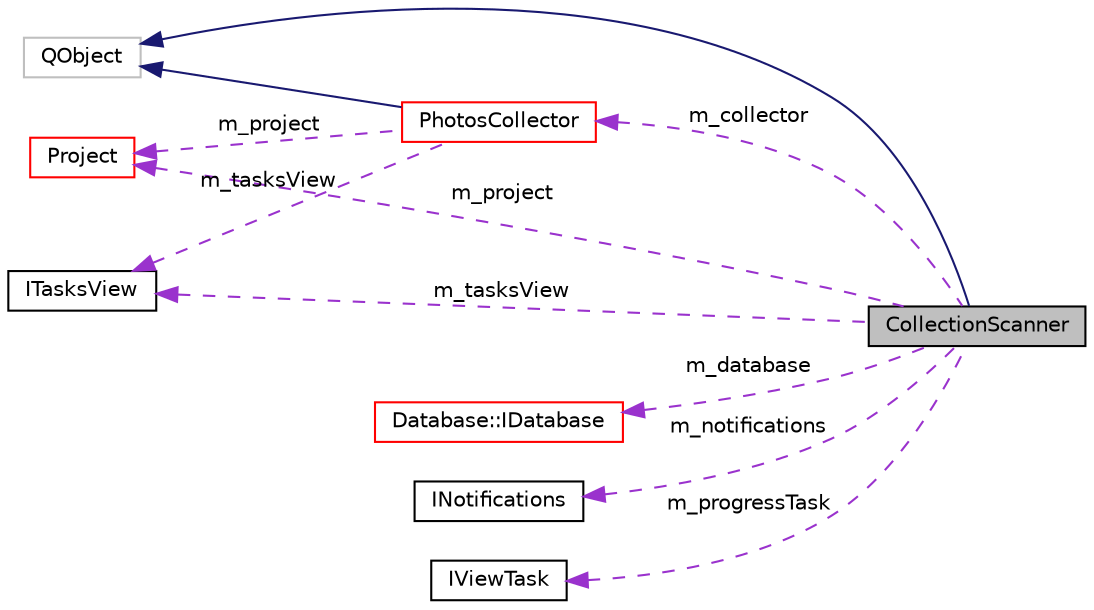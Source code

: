 digraph "CollectionScanner"
{
 // LATEX_PDF_SIZE
  edge [fontname="Helvetica",fontsize="10",labelfontname="Helvetica",labelfontsize="10"];
  node [fontname="Helvetica",fontsize="10",shape=record];
  rankdir="LR";
  Node1 [label="CollectionScanner",height=0.2,width=0.4,color="black", fillcolor="grey75", style="filled", fontcolor="black",tooltip=" "];
  Node2 -> Node1 [dir="back",color="midnightblue",fontsize="10",style="solid",fontname="Helvetica"];
  Node2 [label="QObject",height=0.2,width=0.4,color="grey75", fillcolor="white", style="filled",tooltip=" "];
  Node3 -> Node1 [dir="back",color="darkorchid3",fontsize="10",style="dashed",label=" m_collector" ,fontname="Helvetica"];
  Node3 [label="PhotosCollector",height=0.2,width=0.4,color="red", fillcolor="white", style="filled",URL="$class_photos_collector.html",tooltip=" "];
  Node2 -> Node3 [dir="back",color="midnightblue",fontsize="10",style="solid",fontname="Helvetica"];
  Node5 -> Node3 [dir="back",color="darkorchid3",fontsize="10",style="dashed",label=" m_project" ,fontname="Helvetica"];
  Node5 [label="Project",height=0.2,width=0.4,color="red", fillcolor="white", style="filled",URL="$class_project.html",tooltip=" "];
  Node7 -> Node3 [dir="back",color="darkorchid3",fontsize="10",style="dashed",label=" m_tasksView" ,fontname="Helvetica"];
  Node7 [label="ITasksView",height=0.2,width=0.4,color="black", fillcolor="white", style="filled",URL="$struct_i_tasks_view.html",tooltip=" "];
  Node8 -> Node1 [dir="back",color="darkorchid3",fontsize="10",style="dashed",label=" m_database" ,fontname="Helvetica"];
  Node8 [label="Database::IDatabase",height=0.2,width=0.4,color="red", fillcolor="white", style="filled",URL="$struct_database_1_1_i_database.html",tooltip=" "];
  Node5 -> Node1 [dir="back",color="darkorchid3",fontsize="10",style="dashed",label=" m_project" ,fontname="Helvetica"];
  Node7 -> Node1 [dir="back",color="darkorchid3",fontsize="10",style="dashed",label=" m_tasksView" ,fontname="Helvetica"];
  Node10 -> Node1 [dir="back",color="darkorchid3",fontsize="10",style="dashed",label=" m_notifications" ,fontname="Helvetica"];
  Node10 [label="INotifications",height=0.2,width=0.4,color="black", fillcolor="white", style="filled",URL="$class_i_notifications.html",tooltip=" "];
  Node11 -> Node1 [dir="back",color="darkorchid3",fontsize="10",style="dashed",label=" m_progressTask" ,fontname="Helvetica"];
  Node11 [label="IViewTask",height=0.2,width=0.4,color="black", fillcolor="white", style="filled",URL="$struct_i_view_task.html",tooltip=" "];
}
